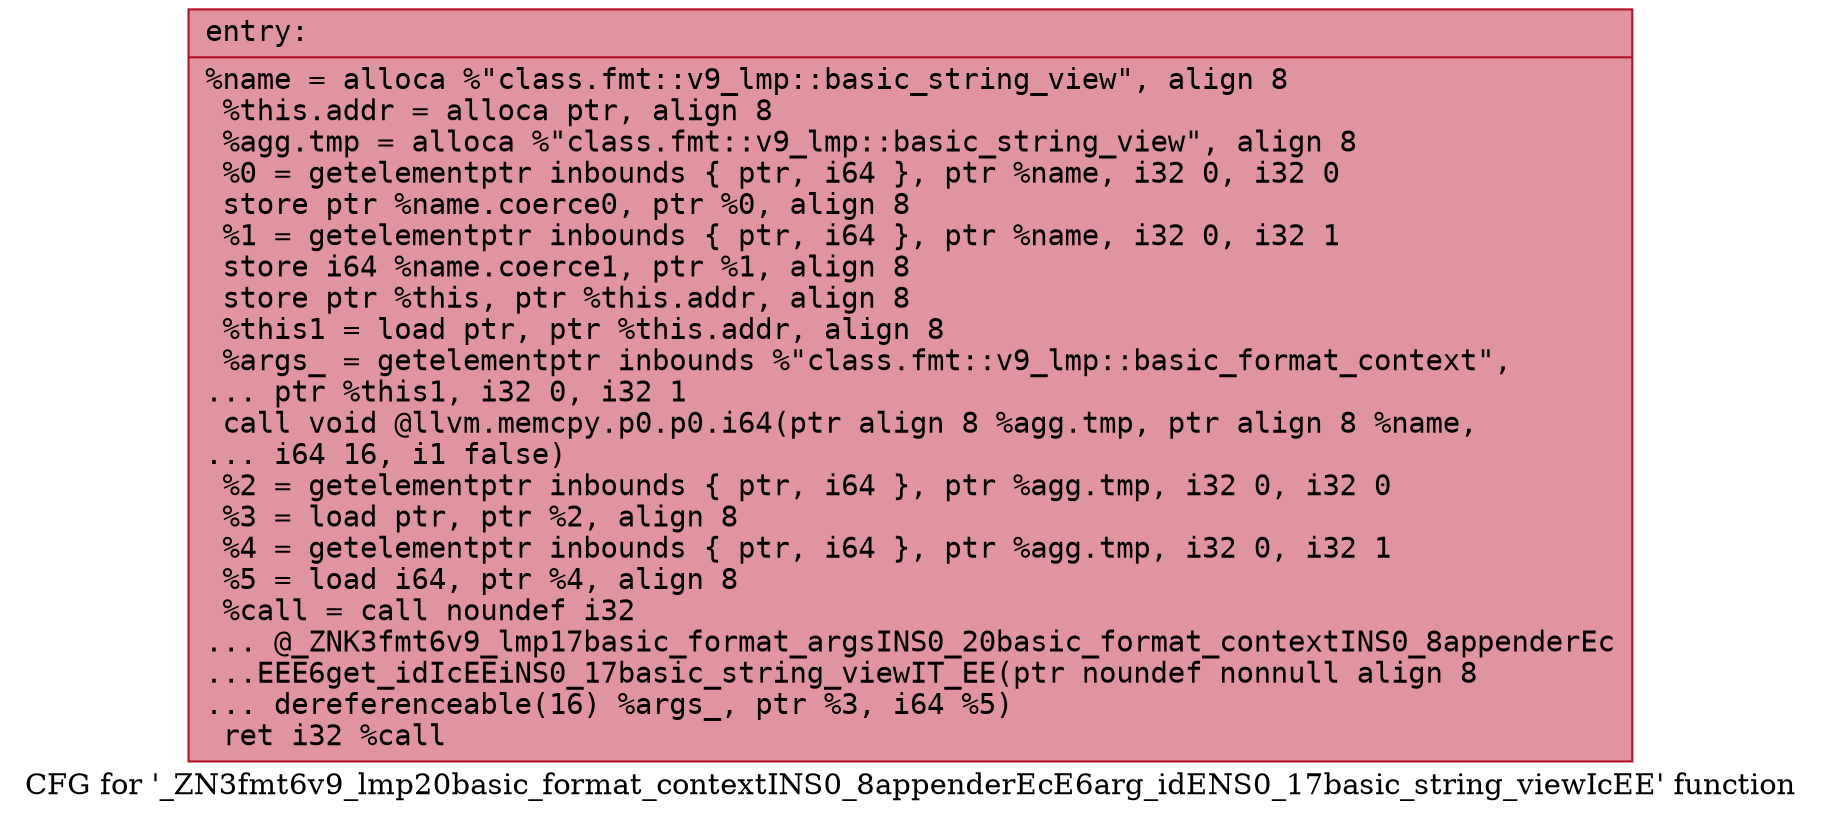 digraph "CFG for '_ZN3fmt6v9_lmp20basic_format_contextINS0_8appenderEcE6arg_idENS0_17basic_string_viewIcEE' function" {
	label="CFG for '_ZN3fmt6v9_lmp20basic_format_contextINS0_8appenderEcE6arg_idENS0_17basic_string_viewIcEE' function";

	Node0x55fec34af050 [shape=record,color="#b70d28ff", style=filled, fillcolor="#b70d2870" fontname="Courier",label="{entry:\l|  %name = alloca %\"class.fmt::v9_lmp::basic_string_view\", align 8\l  %this.addr = alloca ptr, align 8\l  %agg.tmp = alloca %\"class.fmt::v9_lmp::basic_string_view\", align 8\l  %0 = getelementptr inbounds \{ ptr, i64 \}, ptr %name, i32 0, i32 0\l  store ptr %name.coerce0, ptr %0, align 8\l  %1 = getelementptr inbounds \{ ptr, i64 \}, ptr %name, i32 0, i32 1\l  store i64 %name.coerce1, ptr %1, align 8\l  store ptr %this, ptr %this.addr, align 8\l  %this1 = load ptr, ptr %this.addr, align 8\l  %args_ = getelementptr inbounds %\"class.fmt::v9_lmp::basic_format_context\",\l... ptr %this1, i32 0, i32 1\l  call void @llvm.memcpy.p0.p0.i64(ptr align 8 %agg.tmp, ptr align 8 %name,\l... i64 16, i1 false)\l  %2 = getelementptr inbounds \{ ptr, i64 \}, ptr %agg.tmp, i32 0, i32 0\l  %3 = load ptr, ptr %2, align 8\l  %4 = getelementptr inbounds \{ ptr, i64 \}, ptr %agg.tmp, i32 0, i32 1\l  %5 = load i64, ptr %4, align 8\l  %call = call noundef i32\l... @_ZNK3fmt6v9_lmp17basic_format_argsINS0_20basic_format_contextINS0_8appenderEc\l...EEE6get_idIcEEiNS0_17basic_string_viewIT_EE(ptr noundef nonnull align 8\l... dereferenceable(16) %args_, ptr %3, i64 %5)\l  ret i32 %call\l}"];
}
